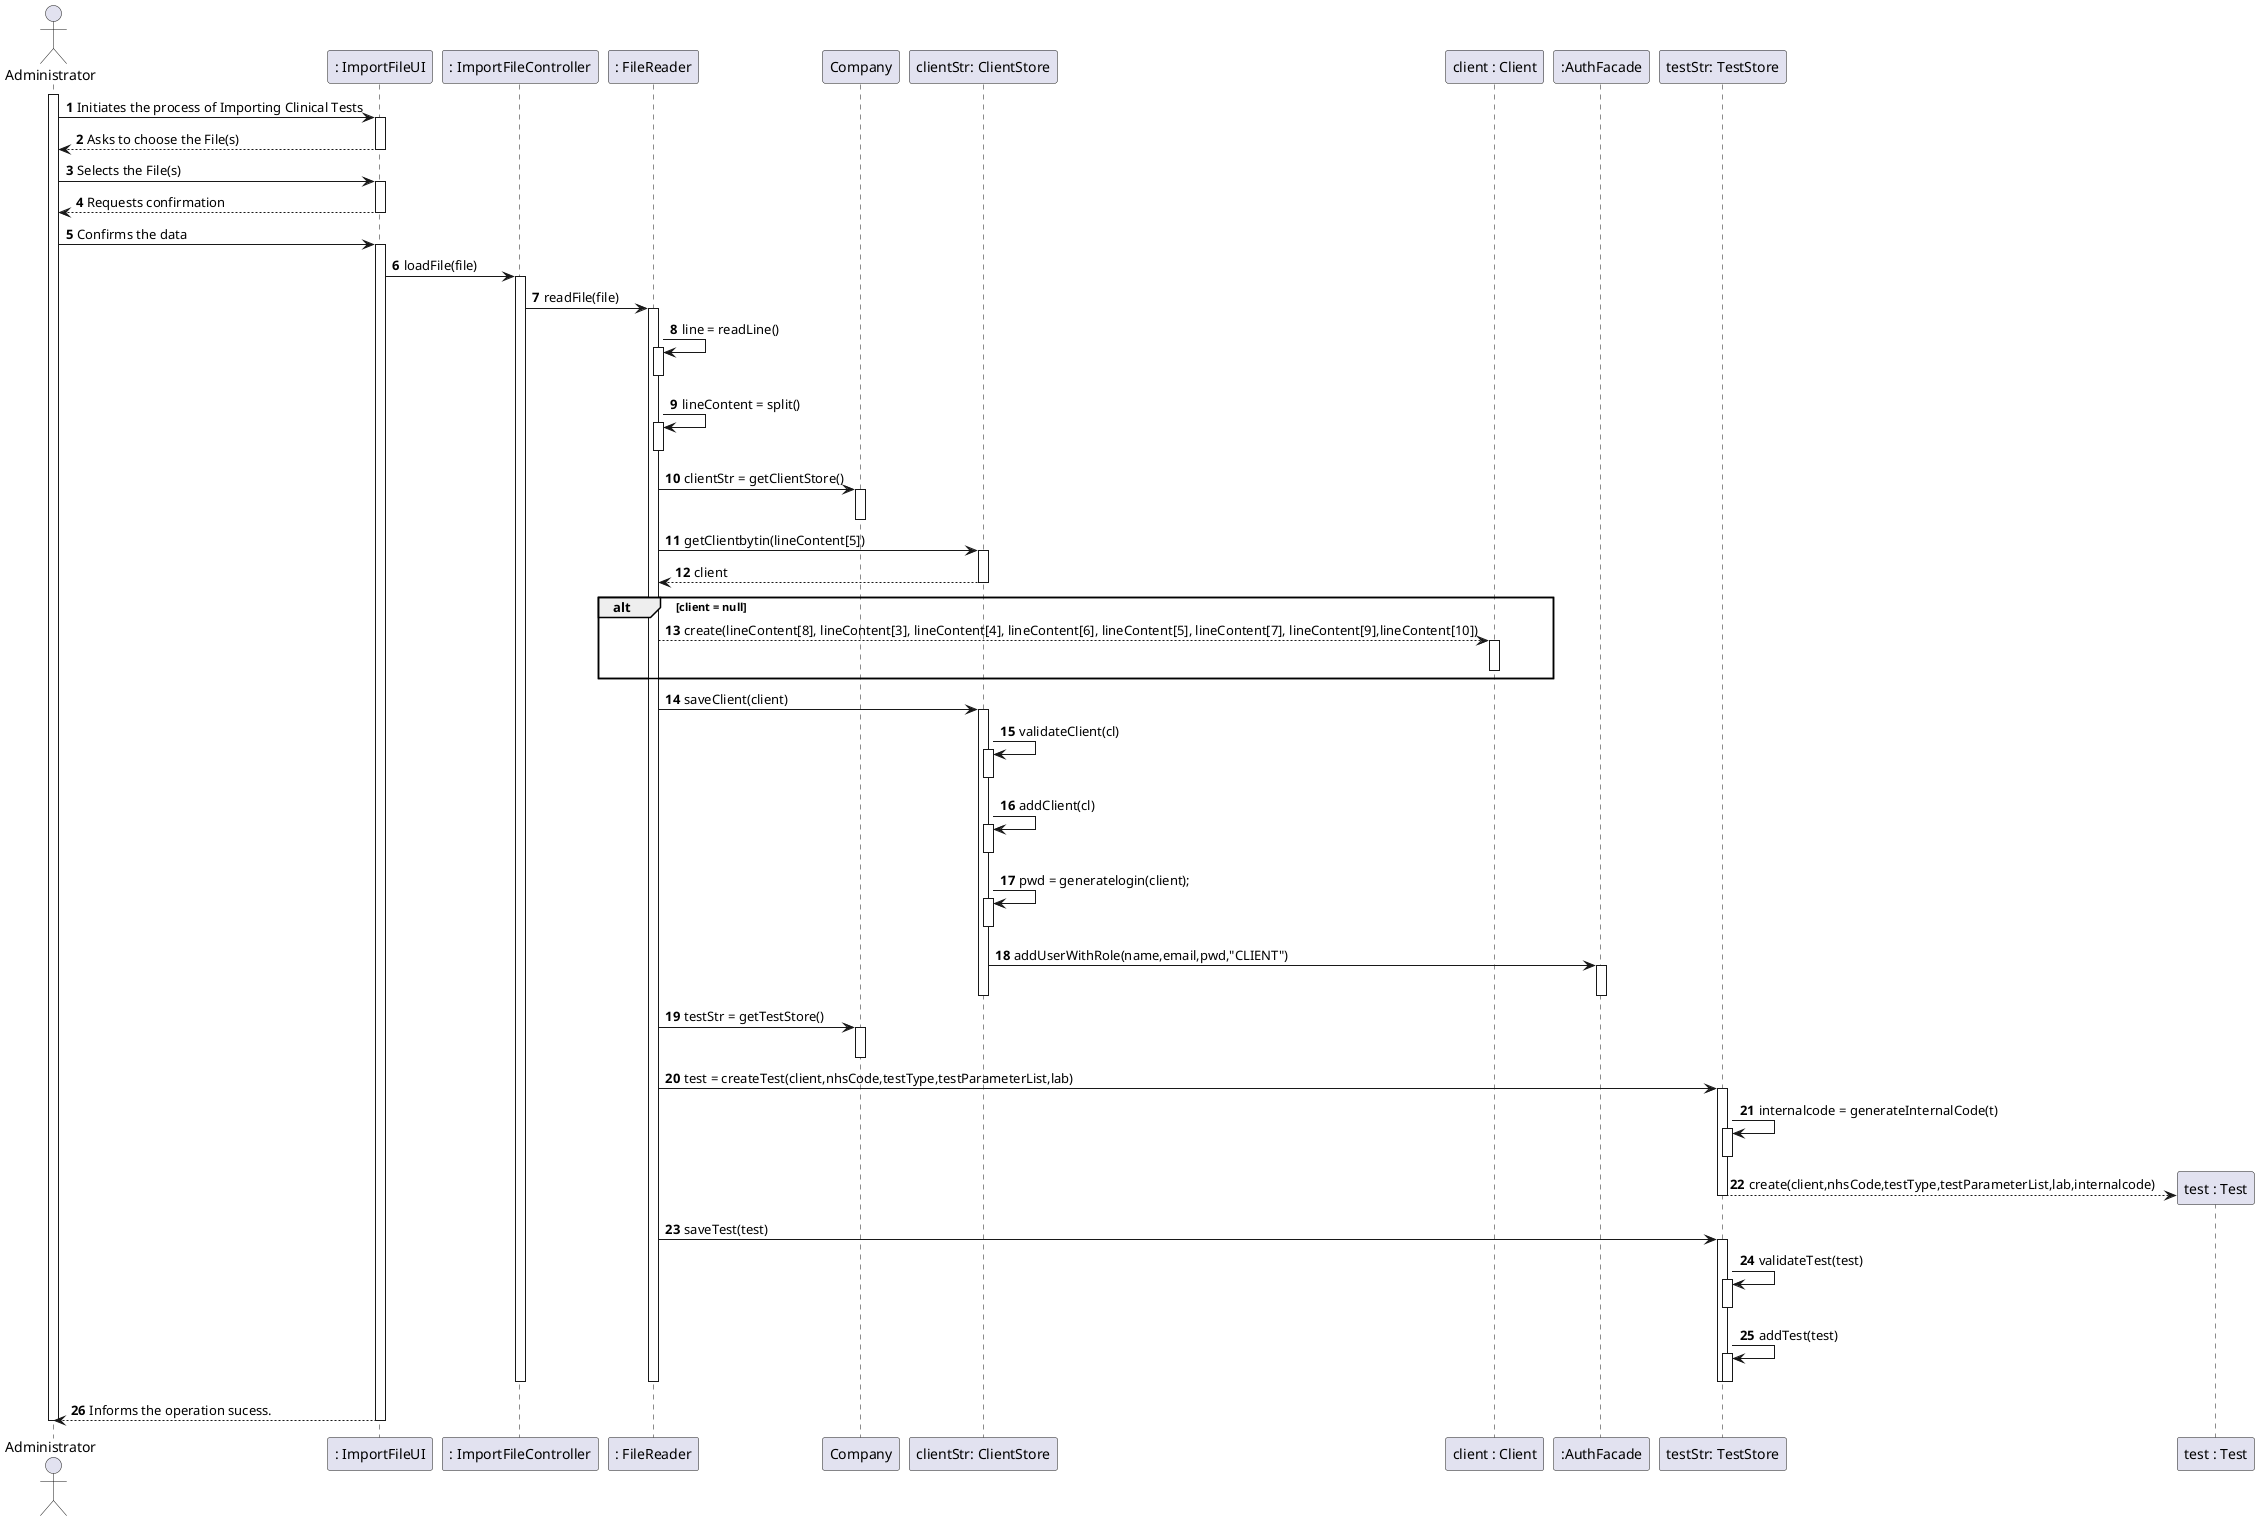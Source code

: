 @startuml
autonumber
'hide footbox
actor "Administrator" as ADMIN

participant ": ImportFileUI" as UI
participant ": ImportFileController" as CTRL
participant ": FileReader" as reader
participant "Company" as COMP
participant "clientStr: ClientStore" as clientStr
participant "client : Client" as Client
participant ":AuthFacade" as AF
participant "testStr: TestStore" as testStr
participant "test : Test" as Test

activate ADMIN
ADMIN -> UI : Initiates the process of Importing Clinical Tests
activate UI
UI --> ADMIN : Asks to choose the File(s)
deactivate UI

ADMIN -> UI : Selects the File(s)
activate UI

UI --> ADMIN : Requests confirmation
deactivate UI

ADMIN -> UI : Confirms the data
activate UI
UI -> CTRL : loadFile(file)
activate CTRL
CTRL -> reader : readFile(file)
activate reader
reader -> reader : line = readLine()
activate reader
deactivate reader
reader -> reader : lineContent = split()
activate reader
deactivate reader
reader -> COMP : clientStr = getClientStore()
activate COMP
deactivate COMP
reader -> clientStr : getClientbytin(lineContent[5])
activate clientStr
clientStr --> reader : client
deactivate clientStr
alt client = null
reader --> Client :  create(lineContent[8], lineContent[3], lineContent[4], lineContent[6], lineContent[5], lineContent[7], lineContent[9],lineContent[10])
activate Client
deactivate Client
end
reader -> clientStr : saveClient(client)
activate clientStr
clientStr -> clientStr: validateClient(cl)
activate clientStr
deactivate clientStr

clientStr -> clientStr: addClient(cl)
activate clientStr
deactivate clientStr

clientStr -> clientStr: pwd = generatelogin(client);
activate clientStr
deactivate clientStr

clientStr -> AF: addUserWithRole(name,email,pwd,"CLIENT")
activate AF
deactivate AF
deactivate clientStr
deactivate clientStr
reader -> COMP : testStr = getTestStore()
activate COMP
deactivate COMP
reader -> testStr : test = createTest(client,nhsCode,testType,testParameterList,lab)
activate testStr
testStr -> testStr: internalcode = generateInternalCode(t)
activate testStr
deactivate testStr
testStr --> Test**: create(client,nhsCode,testType,testParameterList,lab,internalcode)
deactivate testStr
reader -> testStr : saveTest(test)
activate testStr

testStr -> testStr: validateTest(test)
activate testStr
deactivate testStr
testStr -> testStr: addTest(test)
activate testStr
deactivate testStr
deactivate testStr
deactivate reader
deactivate CTRL

UI --> ADMIN : Informs the operation sucess.
deactivate UI



deactivate ADMIN

@enduml
